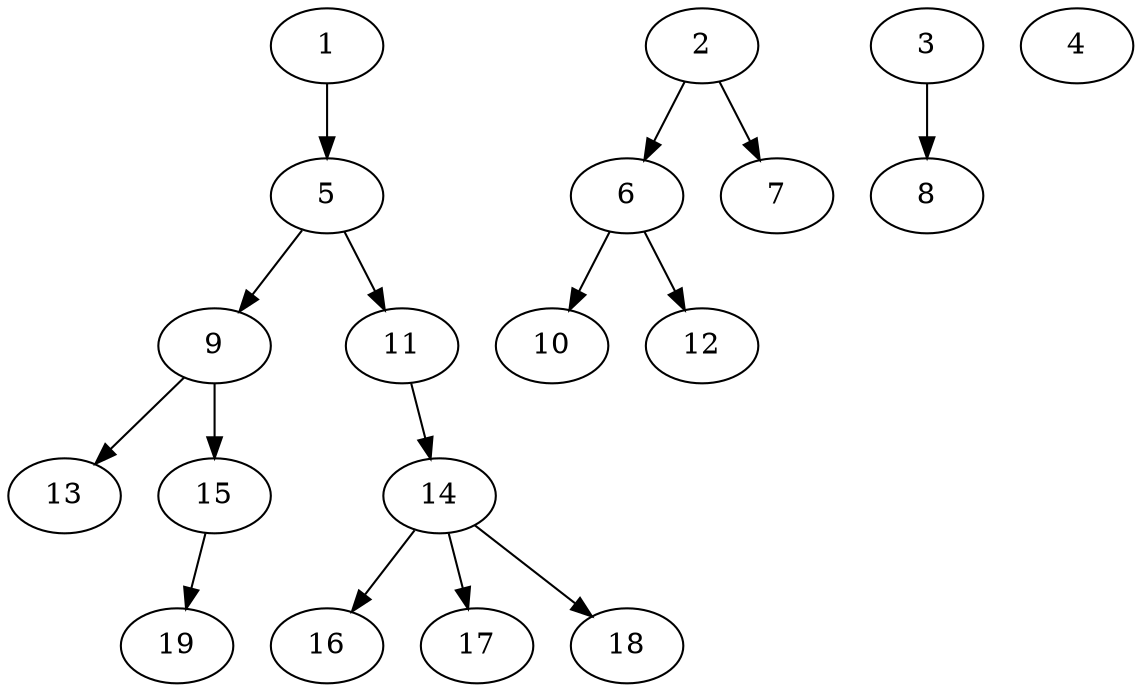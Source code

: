 // DAG (tier=1-easy, mode=data, n=19, ccr=0.324, fat=0.479, density=0.252, regular=0.764, jump=0.059, mindata=1048576, maxdata=8388608)
// DAG automatically generated by daggen at Sun Aug 24 16:33:33 2025
// /home/ermia/Project/Environments/daggen/bin/daggen --dot --ccr 0.324 --fat 0.479 --regular 0.764 --density 0.252 --jump 0.059 --mindata 1048576 --maxdata 8388608 -n 19 
digraph G {
  1 [size="10180732121978024", alpha="0.18", expect_size="5090366060989012"]
  1 -> 5 [size ="193193006071808"]
  2 [size="232814891668607392", alpha="0.03", expect_size="116407445834303696"]
  2 -> 6 [size ="112800680640512"]
  2 -> 7 [size ="112800680640512"]
  3 [size="17211431522440838", alpha="0.06", expect_size="8605715761220419"]
  3 -> 8 [size ="561713682317312"]
  4 [size="8638324038662244", alpha="0.12", expect_size="4319162019331122"]
  5 [size="11524774084876122", alpha="0.10", expect_size="5762387042438061"]
  5 -> 9 [size ="280540963930112"]
  5 -> 11 [size ="280540963930112"]
  6 [size="5685805918734778368", alpha="0.19", expect_size="2842902959367389184"]
  6 -> 10 [size ="25485002145792"]
  6 -> 12 [size ="25485002145792"]
  7 [size="483449927507027648", alpha="0.06", expect_size="241724963753513824"]
  8 [size="51483240095629336", alpha="0.12", expect_size="25741620047814668"]
  9 [size="9196814044966212", alpha="0.02", expect_size="4598407022483106"]
  9 -> 13 [size ="341988658380800"]
  9 -> 15 [size ="341988658380800"]
  10 [size="19654534738951340", alpha="0.01", expect_size="9827267369475670"]
  11 [size="11409331355853210", alpha="0.14", expect_size="5704665677926605"]
  11 -> 14 [size ="443728246341632"]
  12 [size="13146202295117384", alpha="0.05", expect_size="6573101147558692"]
  13 [size="329911629414822336", alpha="0.13", expect_size="164955814707411168"]
  14 [size="29121866898225304", alpha="0.13", expect_size="14560933449112652"]
  14 -> 16 [size ="530447788408832"]
  14 -> 17 [size ="530447788408832"]
  14 -> 18 [size ="530447788408832"]
  15 [size="82200328803584752", alpha="0.09", expect_size="41100164401792376"]
  15 -> 19 [size ="111818475307008"]
  16 [size="1672404689873745", alpha="0.17", expect_size="836202344936872"]
  17 [size="34204059762163712000", alpha="0.07", expect_size="17102029881081856000"]
  18 [size="11076823295008664", alpha="0.18", expect_size="5538411647504332"]
  19 [size="412661454929084672", alpha="0.02", expect_size="206330727464542336"]
}